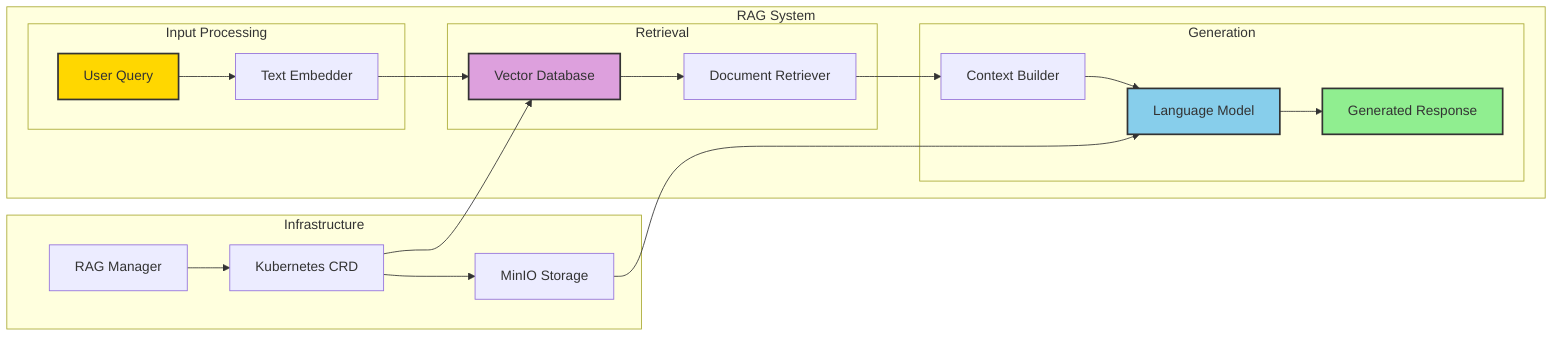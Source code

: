 graph LR
    subgraph "RAG System"
        subgraph "Input Processing"
            Query[User Query]
            Embedder[Text Embedder]
        end

        subgraph "Retrieval"
            VectorDB[Vector Database]
            Retriever[Document Retriever]
        end

        subgraph "Generation"
            Context[Context Builder]
            LLM[Language Model]
            Response[Generated Response]
        end
    end

    subgraph "Infrastructure"
        RAGManager[RAG Manager]
        K8SCRD[Kubernetes CRD]
        Storage[MinIO Storage]
    end

    Query --> Embedder
    Embedder --> VectorDB
    VectorDB --> Retriever
    Retriever --> Context
    Context --> LLM
    LLM --> Response

    RAGManager --> K8SCRD
    K8SCRD --> VectorDB
    K8SCRD --> Storage
    Storage --> LLM

    style Query fill:#ffd700,stroke:#333,stroke-width:2px
    style Response fill:#90ee90,stroke:#333,stroke-width:2px
    style LLM fill:#87ceeb,stroke:#333,stroke-width:2px
    style VectorDB fill:#dda0dd,stroke:#333,stroke-width:2px